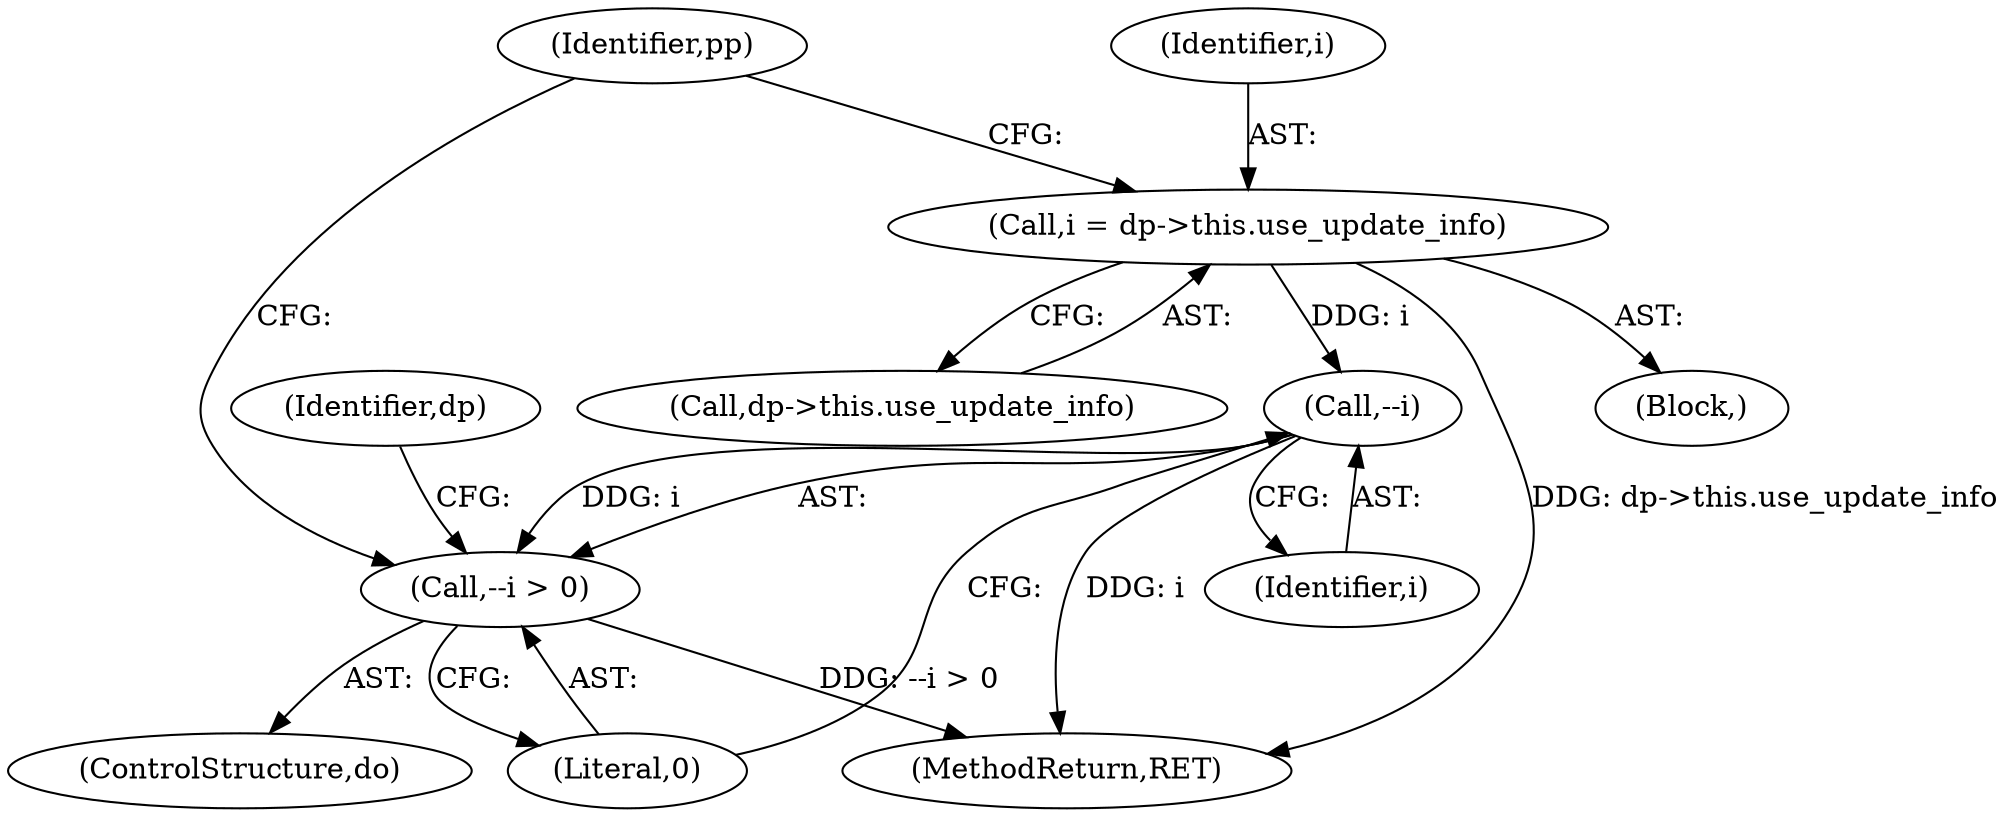digraph "0_Android_9d4853418ab2f754c2b63e091c29c5529b8b86ca_149@API" {
"1000140" [label="(Call,i = dp->this.use_update_info)"];
"1000152" [label="(Call,--i)"];
"1000151" [label="(Call,--i > 0)"];
"1000152" [label="(Call,--i)"];
"1000158" [label="(Identifier,dp)"];
"1000138" [label="(Block,)"];
"1000154" [label="(Literal,0)"];
"1000149" [label="(Identifier,pp)"];
"1000621" [label="(MethodReturn,RET)"];
"1000142" [label="(Call,dp->this.use_update_info)"];
"1000153" [label="(Identifier,i)"];
"1000151" [label="(Call,--i > 0)"];
"1000147" [label="(ControlStructure,do)"];
"1000141" [label="(Identifier,i)"];
"1000140" [label="(Call,i = dp->this.use_update_info)"];
"1000140" -> "1000138"  [label="AST: "];
"1000140" -> "1000142"  [label="CFG: "];
"1000141" -> "1000140"  [label="AST: "];
"1000142" -> "1000140"  [label="AST: "];
"1000149" -> "1000140"  [label="CFG: "];
"1000140" -> "1000621"  [label="DDG: dp->this.use_update_info"];
"1000140" -> "1000152"  [label="DDG: i"];
"1000152" -> "1000151"  [label="AST: "];
"1000152" -> "1000153"  [label="CFG: "];
"1000153" -> "1000152"  [label="AST: "];
"1000154" -> "1000152"  [label="CFG: "];
"1000152" -> "1000621"  [label="DDG: i"];
"1000152" -> "1000151"  [label="DDG: i"];
"1000151" -> "1000147"  [label="AST: "];
"1000151" -> "1000154"  [label="CFG: "];
"1000154" -> "1000151"  [label="AST: "];
"1000149" -> "1000151"  [label="CFG: "];
"1000158" -> "1000151"  [label="CFG: "];
"1000151" -> "1000621"  [label="DDG: --i > 0"];
}
